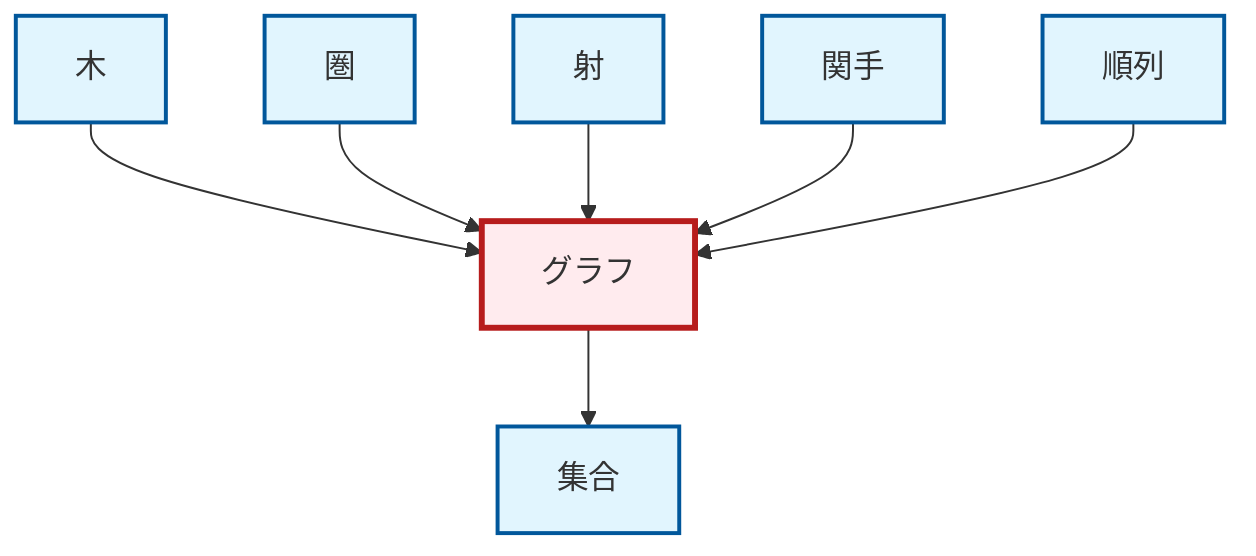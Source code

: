 graph TD
    classDef definition fill:#e1f5fe,stroke:#01579b,stroke-width:2px
    classDef theorem fill:#f3e5f5,stroke:#4a148c,stroke-width:2px
    classDef axiom fill:#fff3e0,stroke:#e65100,stroke-width:2px
    classDef example fill:#e8f5e9,stroke:#1b5e20,stroke-width:2px
    classDef current fill:#ffebee,stroke:#b71c1c,stroke-width:3px
    def-graph["グラフ"]:::definition
    def-functor["関手"]:::definition
    def-tree["木"]:::definition
    def-morphism["射"]:::definition
    def-category["圏"]:::definition
    def-set["集合"]:::definition
    def-permutation["順列"]:::definition
    def-tree --> def-graph
    def-category --> def-graph
    def-morphism --> def-graph
    def-functor --> def-graph
    def-permutation --> def-graph
    def-graph --> def-set
    class def-graph current